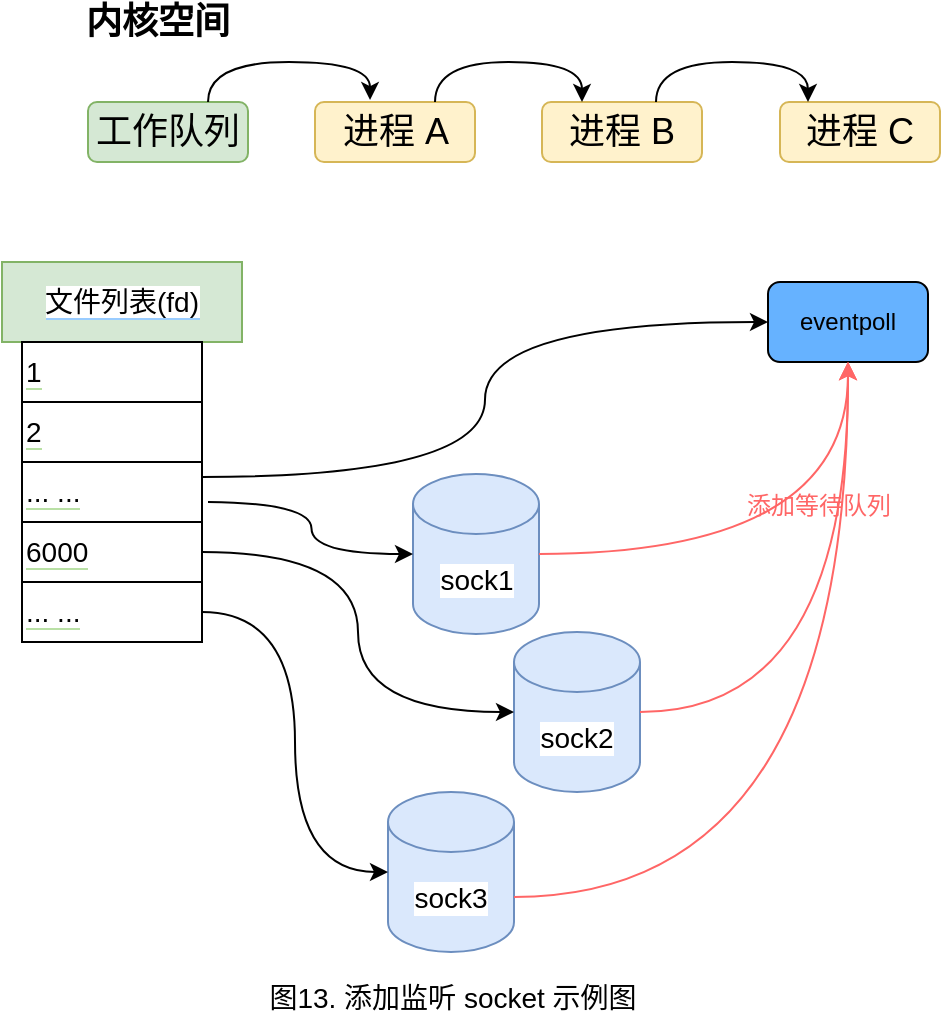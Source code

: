 <mxfile version="20.7.4" type="device"><diagram id="Rvg0cuo-lgE2vPb3-HRV" name="第 1 页"><mxGraphModel dx="1434" dy="907" grid="1" gridSize="10" guides="1" tooltips="1" connect="1" arrows="1" fold="1" page="1" pageScale="1" pageWidth="827" pageHeight="1169" math="0" shadow="0"><root><mxCell id="0"/><mxCell id="1" parent="0"/><mxCell id="mlQOcjNX-LOagovyzy4O-1" value="&lt;b&gt;&lt;font style=&quot;font-size: 18px;&quot;&gt;内核空间&lt;/font&gt;&lt;/b&gt;" style="text;html=1;strokeColor=none;fillColor=none;align=center;verticalAlign=middle;whiteSpace=wrap;rounded=0;" parent="1" vertex="1"><mxGeometry x="210" y="180" width="90" height="20" as="geometry"/></mxCell><mxCell id="mlQOcjNX-LOagovyzy4O-2" value="工作队列" style="rounded=1;whiteSpace=wrap;html=1;fontSize=18;fillColor=#d5e8d4;strokeColor=#82b366;" parent="1" vertex="1"><mxGeometry x="220" y="230" width="80" height="30" as="geometry"/></mxCell><mxCell id="mlQOcjNX-LOagovyzy4O-3" value="进程 B" style="rounded=1;whiteSpace=wrap;html=1;fontSize=18;fillColor=#fff2cc;strokeColor=#d6b656;" parent="1" vertex="1"><mxGeometry x="447" y="230" width="80" height="30" as="geometry"/></mxCell><mxCell id="mlQOcjNX-LOagovyzy4O-4" value="进程 C" style="rounded=1;whiteSpace=wrap;html=1;fontSize=18;fillColor=#fff2cc;strokeColor=#d6b656;" parent="1" vertex="1"><mxGeometry x="566" y="230" width="80" height="30" as="geometry"/></mxCell><mxCell id="mlQOcjNX-LOagovyzy4O-5" value="" style="endArrow=classic;html=1;rounded=0;fontSize=14;curved=1;exitX=0.75;exitY=0;exitDx=0;exitDy=0;entryX=0.25;entryY=0;entryDx=0;entryDy=0;edgeStyle=orthogonalEdgeStyle;" parent="1" edge="1"><mxGeometry width="50" height="50" relative="1" as="geometry"><mxPoint x="504" y="230" as="sourcePoint"/><mxPoint x="580" y="230" as="targetPoint"/><Array as="points"><mxPoint x="504" y="210"/><mxPoint x="580" y="210"/></Array></mxGeometry></mxCell><mxCell id="mlQOcjNX-LOagovyzy4O-6" value="图13. 添加监听 socket 示例图" style="text;html=1;align=center;verticalAlign=middle;resizable=0;points=[];autosize=1;strokeColor=none;fillColor=none;fontSize=14;" parent="1" vertex="1"><mxGeometry x="296.5" y="663" width="210" height="30" as="geometry"/></mxCell><mxCell id="mlQOcjNX-LOagovyzy4O-7" value="&lt;span style=&quot;background-color: rgb(255, 255, 255);&quot;&gt;文件列表(fd)&lt;/span&gt;" style="rounded=0;whiteSpace=wrap;html=1;labelBackgroundColor=#99CCFF;fontSize=14;fillColor=#d5e8d4;strokeColor=#82b366;" parent="1" vertex="1"><mxGeometry x="177" y="310" width="120" height="40" as="geometry"/></mxCell><mxCell id="mlQOcjNX-LOagovyzy4O-8" value="&lt;span style=&quot;background-color: rgb(255, 255, 255);&quot;&gt;1&lt;/span&gt;" style="rounded=0;whiteSpace=wrap;html=1;labelBackgroundColor=#B9E0A5;fontSize=14;align=left;" parent="1" vertex="1"><mxGeometry x="187" y="350" width="90" height="30" as="geometry"/></mxCell><mxCell id="mlQOcjNX-LOagovyzy4O-9" value="&lt;span style=&quot;background-color: rgb(255, 255, 255);&quot;&gt;2&lt;/span&gt;" style="rounded=0;whiteSpace=wrap;html=1;labelBackgroundColor=#B9E0A5;fontSize=14;align=left;" parent="1" vertex="1"><mxGeometry x="187" y="380" width="90" height="30" as="geometry"/></mxCell><mxCell id="mlQOcjNX-LOagovyzy4O-10" value="&lt;span style=&quot;background-color: rgb(255, 255, 255);&quot;&gt;... ...&lt;/span&gt;" style="rounded=0;whiteSpace=wrap;html=1;labelBackgroundColor=#B9E0A5;fontSize=14;align=left;" parent="1" vertex="1"><mxGeometry x="187" y="410" width="90" height="30" as="geometry"/></mxCell><mxCell id="mlQOcjNX-LOagovyzy4O-11" value="&lt;span style=&quot;background-color: rgb(255, 255, 255);&quot;&gt;6000&lt;/span&gt;" style="rounded=0;whiteSpace=wrap;html=1;labelBackgroundColor=#B9E0A5;fontSize=14;align=left;" parent="1" vertex="1"><mxGeometry x="187" y="440" width="90" height="30" as="geometry"/></mxCell><mxCell id="mlQOcjNX-LOagovyzy4O-12" value="&lt;span style=&quot;background-color: rgb(255, 255, 255);&quot;&gt;... ...&lt;/span&gt;" style="rounded=0;whiteSpace=wrap;html=1;labelBackgroundColor=#B9E0A5;fontSize=14;align=left;" parent="1" vertex="1"><mxGeometry x="187" y="470" width="90" height="30" as="geometry"/></mxCell><mxCell id="mlQOcjNX-LOagovyzy4O-13" value="sock1" style="shape=cylinder3;whiteSpace=wrap;html=1;boundedLbl=1;backgroundOutline=1;size=15;labelBackgroundColor=#FFFFFF;fontSize=14;fillColor=#dae8fc;strokeColor=#6c8ebf;" parent="1" vertex="1"><mxGeometry x="382.5" y="416" width="63" height="80" as="geometry"/></mxCell><mxCell id="mlQOcjNX-LOagovyzy4O-14" value="" style="endArrow=classic;html=1;rounded=0;fontSize=14;entryX=0;entryY=0.5;entryDx=0;entryDy=0;entryPerimeter=0;edgeStyle=orthogonalEdgeStyle;curved=1;" parent="1" target="mlQOcjNX-LOagovyzy4O-13" edge="1"><mxGeometry width="50" height="50" relative="1" as="geometry"><mxPoint x="280" y="430" as="sourcePoint"/><mxPoint x="397" y="370" as="targetPoint"/></mxGeometry></mxCell><mxCell id="mlQOcjNX-LOagovyzy4O-17" value="sock2" style="shape=cylinder3;whiteSpace=wrap;html=1;boundedLbl=1;backgroundOutline=1;size=15;labelBackgroundColor=#FFFFFF;fontSize=14;fillColor=#dae8fc;strokeColor=#6c8ebf;" parent="1" vertex="1"><mxGeometry x="433" y="495" width="63" height="80" as="geometry"/></mxCell><mxCell id="mlQOcjNX-LOagovyzy4O-18" value="sock3" style="shape=cylinder3;whiteSpace=wrap;html=1;boundedLbl=1;backgroundOutline=1;size=15;labelBackgroundColor=#FFFFFF;fontSize=14;fillColor=#dae8fc;strokeColor=#6c8ebf;" parent="1" vertex="1"><mxGeometry x="370" y="575" width="63" height="80" as="geometry"/></mxCell><mxCell id="mlQOcjNX-LOagovyzy4O-19" value="" style="endArrow=classic;html=1;rounded=0;exitX=1;exitY=0.5;exitDx=0;exitDy=0;entryX=0;entryY=0.5;entryDx=0;entryDy=0;entryPerimeter=0;edgeStyle=orthogonalEdgeStyle;curved=1;" parent="1" source="mlQOcjNX-LOagovyzy4O-11" target="mlQOcjNX-LOagovyzy4O-17" edge="1"><mxGeometry width="50" height="50" relative="1" as="geometry"><mxPoint x="310" y="500" as="sourcePoint"/><mxPoint x="360" y="450" as="targetPoint"/></mxGeometry></mxCell><mxCell id="mlQOcjNX-LOagovyzy4O-20" value="" style="endArrow=classic;html=1;rounded=0;curved=1;exitX=1;exitY=0.5;exitDx=0;exitDy=0;entryX=0;entryY=0.5;entryDx=0;entryDy=0;entryPerimeter=0;edgeStyle=orthogonalEdgeStyle;" parent="1" source="mlQOcjNX-LOagovyzy4O-12" target="mlQOcjNX-LOagovyzy4O-18" edge="1"><mxGeometry width="50" height="50" relative="1" as="geometry"><mxPoint x="280" y="570" as="sourcePoint"/><mxPoint x="330" y="520" as="targetPoint"/></mxGeometry></mxCell><mxCell id="mlQOcjNX-LOagovyzy4O-23" value="进程 A" style="rounded=1;whiteSpace=wrap;html=1;fontSize=18;fillColor=#fff2cc;strokeColor=#d6b656;" parent="1" vertex="1"><mxGeometry x="333.5" y="230" width="80" height="30" as="geometry"/></mxCell><mxCell id="mlQOcjNX-LOagovyzy4O-24" value="" style="endArrow=classic;html=1;rounded=0;exitX=0.75;exitY=0;exitDx=0;exitDy=0;entryX=0.344;entryY=-0.033;entryDx=0;entryDy=0;entryPerimeter=0;edgeStyle=orthogonalEdgeStyle;curved=1;" parent="1" source="mlQOcjNX-LOagovyzy4O-2" target="mlQOcjNX-LOagovyzy4O-23" edge="1"><mxGeometry width="50" height="50" relative="1" as="geometry"><mxPoint x="330" y="240" as="sourcePoint"/><mxPoint x="380" y="190" as="targetPoint"/><Array as="points"><mxPoint x="280" y="210"/><mxPoint x="361" y="210"/></Array></mxGeometry></mxCell><mxCell id="mlQOcjNX-LOagovyzy4O-25" value="" style="endArrow=classic;html=1;rounded=0;curved=1;exitX=0.75;exitY=0;exitDx=0;exitDy=0;entryX=0.25;entryY=0;entryDx=0;entryDy=0;edgeStyle=orthogonalEdgeStyle;" parent="1" source="mlQOcjNX-LOagovyzy4O-23" target="mlQOcjNX-LOagovyzy4O-3" edge="1"><mxGeometry width="50" height="50" relative="1" as="geometry"><mxPoint x="490" y="170" as="sourcePoint"/><mxPoint x="540" y="120" as="targetPoint"/><Array as="points"><mxPoint x="394" y="210"/><mxPoint x="467" y="210"/></Array></mxGeometry></mxCell><mxCell id="mlQOcjNX-LOagovyzy4O-34" value="eventpoll" style="rounded=1;whiteSpace=wrap;html=1;fillColor=#66B2FF;" parent="1" vertex="1"><mxGeometry x="560" y="320" width="80" height="40" as="geometry"/></mxCell><mxCell id="mlQOcjNX-LOagovyzy4O-35" value="" style="endArrow=classic;html=1;rounded=0;exitX=1;exitY=0.25;exitDx=0;exitDy=0;entryX=0;entryY=0.5;entryDx=0;entryDy=0;edgeStyle=orthogonalEdgeStyle;curved=1;" parent="1" source="mlQOcjNX-LOagovyzy4O-10" target="mlQOcjNX-LOagovyzy4O-34" edge="1"><mxGeometry width="50" height="50" relative="1" as="geometry"><mxPoint x="390" y="360" as="sourcePoint"/><mxPoint x="440" y="310" as="targetPoint"/></mxGeometry></mxCell><mxCell id="QbVtW7V5cr9auDJaoV02-1" value="" style="endArrow=classic;html=1;rounded=0;entryX=0.5;entryY=1;entryDx=0;entryDy=0;exitX=1;exitY=0.5;exitDx=0;exitDy=0;exitPerimeter=0;edgeStyle=orthogonalEdgeStyle;curved=1;strokeColor=#FF6666;" edge="1" parent="1" source="mlQOcjNX-LOagovyzy4O-13" target="mlQOcjNX-LOagovyzy4O-34"><mxGeometry width="50" height="50" relative="1" as="geometry"><mxPoint x="458" y="490" as="sourcePoint"/><mxPoint x="508" y="440" as="targetPoint"/></mxGeometry></mxCell><mxCell id="QbVtW7V5cr9auDJaoV02-2" value="" style="endArrow=classic;html=1;rounded=0;exitX=1;exitY=0.5;exitDx=0;exitDy=0;exitPerimeter=0;edgeStyle=orthogonalEdgeStyle;curved=1;strokeColor=#FF6666;" edge="1" parent="1" source="mlQOcjNX-LOagovyzy4O-17"><mxGeometry width="50" height="50" relative="1" as="geometry"><mxPoint x="628" y="490" as="sourcePoint"/><mxPoint x="600" y="360" as="targetPoint"/></mxGeometry></mxCell><mxCell id="QbVtW7V5cr9auDJaoV02-3" value="" style="endArrow=classic;html=1;rounded=0;curved=1;exitX=1;exitY=0;exitDx=0;exitDy=52.5;exitPerimeter=0;entryX=0.5;entryY=1;entryDx=0;entryDy=0;edgeStyle=orthogonalEdgeStyle;strokeColor=#FF6666;" edge="1" parent="1" source="mlQOcjNX-LOagovyzy4O-18" target="mlQOcjNX-LOagovyzy4O-34"><mxGeometry width="50" height="50" relative="1" as="geometry"><mxPoint x="620" y="590" as="sourcePoint"/><mxPoint x="670" y="540" as="targetPoint"/></mxGeometry></mxCell><mxCell id="QbVtW7V5cr9auDJaoV02-4" value="&lt;font color=&quot;#ff6666&quot;&gt;添加等待队列&lt;/font&gt;" style="text;html=1;align=center;verticalAlign=middle;resizable=0;points=[];autosize=1;strokeColor=none;fillColor=none;" vertex="1" parent="1"><mxGeometry x="535" y="417" width="100" height="30" as="geometry"/></mxCell></root></mxGraphModel></diagram></mxfile>